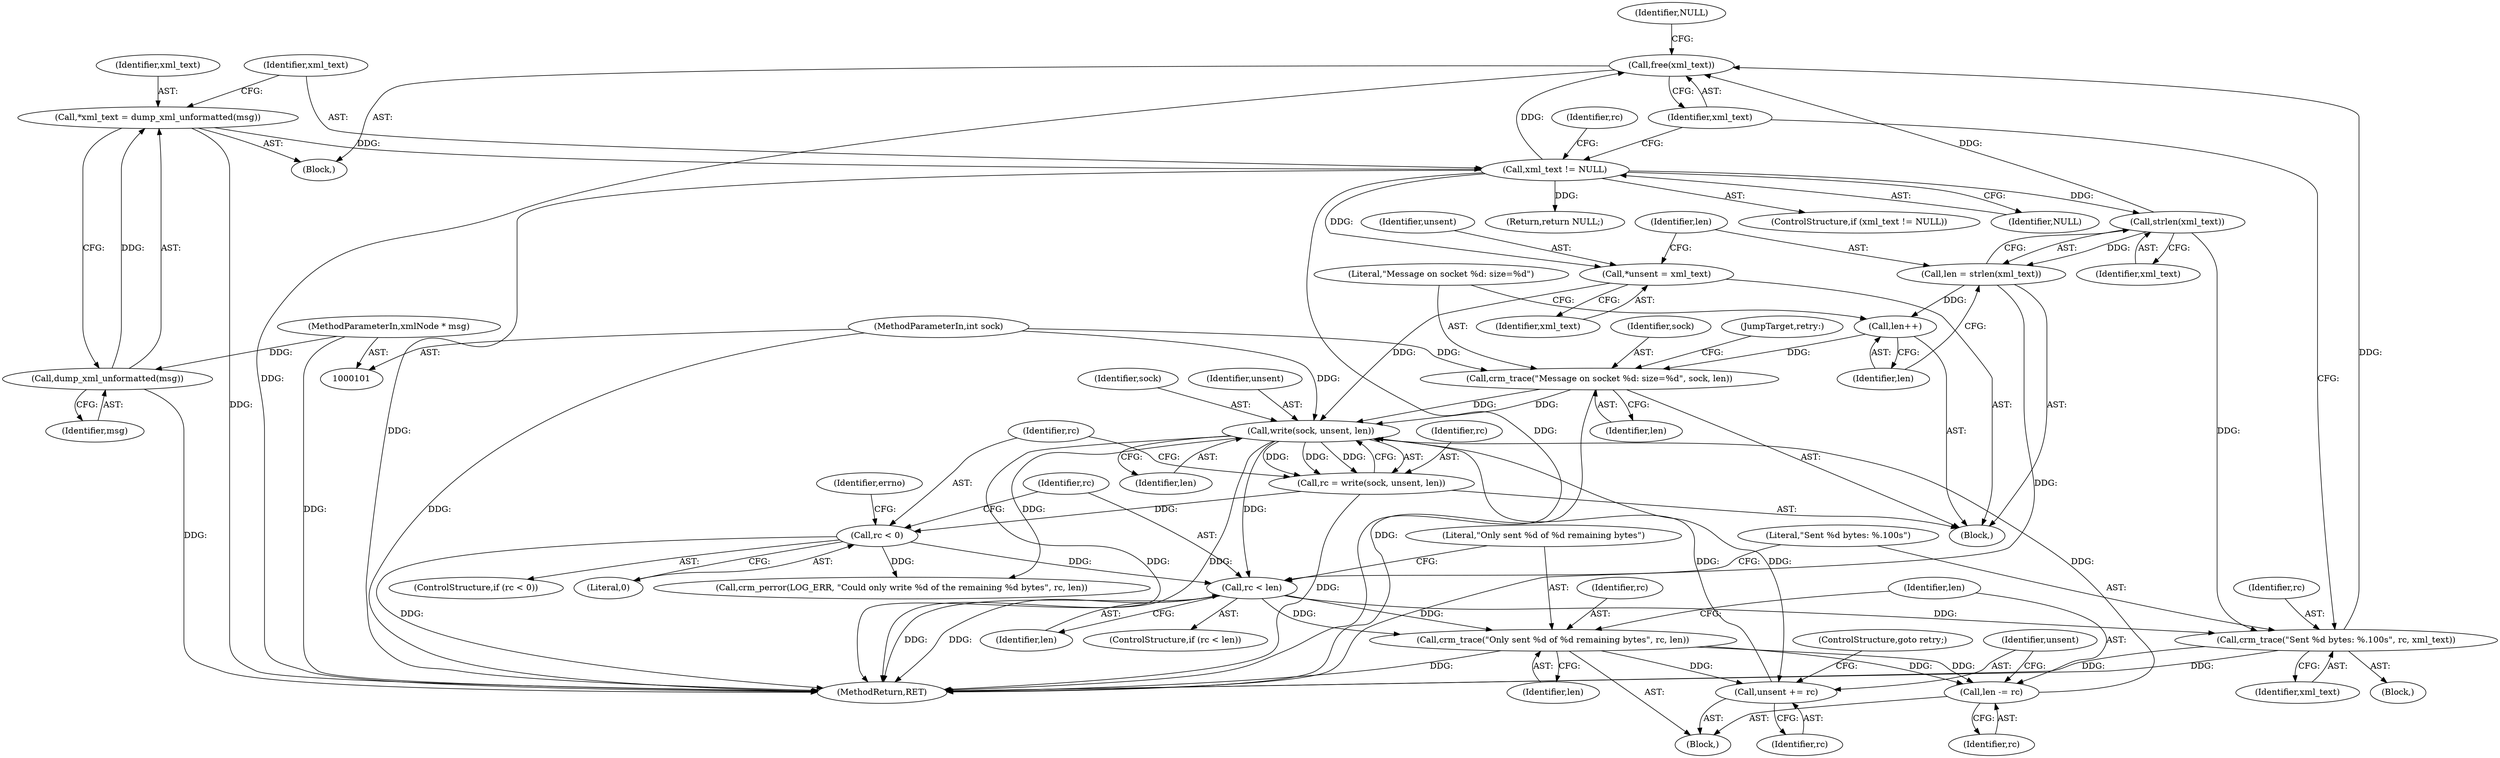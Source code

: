 digraph "1_pacemaker_564f7cc2a51dcd2f28ab12a13394f31be5aa3c93_14@API" {
"1000184" [label="(Call,free(xml_text))"];
"1000126" [label="(Call,strlen(xml_text))"];
"1000111" [label="(Call,xml_text != NULL)"];
"1000106" [label="(Call,*xml_text = dump_xml_unformatted(msg))"];
"1000108" [label="(Call,dump_xml_unformatted(msg))"];
"1000103" [label="(MethodParameterIn,xmlNode * msg)"];
"1000180" [label="(Call,crm_trace(\"Sent %d bytes: %.100s\", rc, xml_text))"];
"1000163" [label="(Call,rc < len)"];
"1000142" [label="(Call,rc < 0)"];
"1000135" [label="(Call,rc = write(sock, unsent, len))"];
"1000137" [label="(Call,write(sock, unsent, len))"];
"1000130" [label="(Call,crm_trace(\"Message on socket %d: size=%d\", sock, len))"];
"1000102" [label="(MethodParameterIn,int sock)"];
"1000128" [label="(Call,len++)"];
"1000124" [label="(Call,len = strlen(xml_text))"];
"1000120" [label="(Call,*unsent = xml_text)"];
"1000174" [label="(Call,unsent += rc)"];
"1000167" [label="(Call,crm_trace(\"Only sent %d of %d remaining bytes\", rc, len))"];
"1000171" [label="(Call,len -= rc)"];
"1000125" [label="(Identifier,len)"];
"1000164" [label="(Identifier,rc)"];
"1000138" [label="(Identifier,sock)"];
"1000170" [label="(Identifier,len)"];
"1000165" [label="(Identifier,len)"];
"1000104" [label="(Block,)"];
"1000183" [label="(Identifier,xml_text)"];
"1000155" [label="(Call,crm_perror(LOG_ERR, \"Could only write %d of the remaining %d bytes\", rc, len))"];
"1000180" [label="(Call,crm_trace(\"Sent %d bytes: %.100s\", rc, xml_text))"];
"1000141" [label="(ControlStructure,if (rc < 0))"];
"1000163" [label="(Call,rc < len)"];
"1000175" [label="(Identifier,unsent)"];
"1000182" [label="(Identifier,rc)"];
"1000173" [label="(Identifier,rc)"];
"1000176" [label="(Identifier,rc)"];
"1000177" [label="(ControlStructure,goto retry;)"];
"1000122" [label="(Identifier,xml_text)"];
"1000127" [label="(Identifier,xml_text)"];
"1000144" [label="(Literal,0)"];
"1000179" [label="(Block,)"];
"1000136" [label="(Identifier,rc)"];
"1000112" [label="(Identifier,xml_text)"];
"1000114" [label="(Block,)"];
"1000166" [label="(Block,)"];
"1000106" [label="(Call,*xml_text = dump_xml_unformatted(msg))"];
"1000172" [label="(Identifier,len)"];
"1000181" [label="(Literal,\"Sent %d bytes: %.100s\")"];
"1000129" [label="(Identifier,len)"];
"1000167" [label="(Call,crm_trace(\"Only sent %d of %d remaining bytes\", rc, len))"];
"1000188" [label="(MethodReturn,RET)"];
"1000174" [label="(Call,unsent += rc)"];
"1000103" [label="(MethodParameterIn,xmlNode * msg)"];
"1000110" [label="(ControlStructure,if (xml_text != NULL))"];
"1000187" [label="(Identifier,NULL)"];
"1000126" [label="(Call,strlen(xml_text))"];
"1000124" [label="(Call,len = strlen(xml_text))"];
"1000109" [label="(Identifier,msg)"];
"1000162" [label="(ControlStructure,if (rc < len))"];
"1000184" [label="(Call,free(xml_text))"];
"1000113" [label="(Identifier,NULL)"];
"1000147" [label="(Identifier,errno)"];
"1000117" [label="(Identifier,rc)"];
"1000185" [label="(Identifier,xml_text)"];
"1000142" [label="(Call,rc < 0)"];
"1000120" [label="(Call,*unsent = xml_text)"];
"1000130" [label="(Call,crm_trace(\"Message on socket %d: size=%d\", sock, len))"];
"1000108" [label="(Call,dump_xml_unformatted(msg))"];
"1000140" [label="(Identifier,len)"];
"1000131" [label="(Literal,\"Message on socket %d: size=%d\")"];
"1000134" [label="(JumpTarget,retry:)"];
"1000169" [label="(Identifier,rc)"];
"1000121" [label="(Identifier,unsent)"];
"1000132" [label="(Identifier,sock)"];
"1000143" [label="(Identifier,rc)"];
"1000135" [label="(Call,rc = write(sock, unsent, len))"];
"1000139" [label="(Identifier,unsent)"];
"1000102" [label="(MethodParameterIn,int sock)"];
"1000171" [label="(Call,len -= rc)"];
"1000133" [label="(Identifier,len)"];
"1000168" [label="(Literal,\"Only sent %d of %d remaining bytes\")"];
"1000111" [label="(Call,xml_text != NULL)"];
"1000186" [label="(Return,return NULL;)"];
"1000128" [label="(Call,len++)"];
"1000107" [label="(Identifier,xml_text)"];
"1000137" [label="(Call,write(sock, unsent, len))"];
"1000184" -> "1000104"  [label="AST: "];
"1000184" -> "1000185"  [label="CFG: "];
"1000185" -> "1000184"  [label="AST: "];
"1000187" -> "1000184"  [label="CFG: "];
"1000184" -> "1000188"  [label="DDG: "];
"1000126" -> "1000184"  [label="DDG: "];
"1000111" -> "1000184"  [label="DDG: "];
"1000180" -> "1000184"  [label="DDG: "];
"1000126" -> "1000124"  [label="AST: "];
"1000126" -> "1000127"  [label="CFG: "];
"1000127" -> "1000126"  [label="AST: "];
"1000124" -> "1000126"  [label="CFG: "];
"1000126" -> "1000124"  [label="DDG: "];
"1000111" -> "1000126"  [label="DDG: "];
"1000126" -> "1000180"  [label="DDG: "];
"1000111" -> "1000110"  [label="AST: "];
"1000111" -> "1000113"  [label="CFG: "];
"1000112" -> "1000111"  [label="AST: "];
"1000113" -> "1000111"  [label="AST: "];
"1000117" -> "1000111"  [label="CFG: "];
"1000185" -> "1000111"  [label="CFG: "];
"1000111" -> "1000188"  [label="DDG: "];
"1000111" -> "1000188"  [label="DDG: "];
"1000106" -> "1000111"  [label="DDG: "];
"1000111" -> "1000120"  [label="DDG: "];
"1000111" -> "1000186"  [label="DDG: "];
"1000106" -> "1000104"  [label="AST: "];
"1000106" -> "1000108"  [label="CFG: "];
"1000107" -> "1000106"  [label="AST: "];
"1000108" -> "1000106"  [label="AST: "];
"1000112" -> "1000106"  [label="CFG: "];
"1000106" -> "1000188"  [label="DDG: "];
"1000108" -> "1000106"  [label="DDG: "];
"1000108" -> "1000109"  [label="CFG: "];
"1000109" -> "1000108"  [label="AST: "];
"1000108" -> "1000188"  [label="DDG: "];
"1000103" -> "1000108"  [label="DDG: "];
"1000103" -> "1000101"  [label="AST: "];
"1000103" -> "1000188"  [label="DDG: "];
"1000180" -> "1000179"  [label="AST: "];
"1000180" -> "1000183"  [label="CFG: "];
"1000181" -> "1000180"  [label="AST: "];
"1000182" -> "1000180"  [label="AST: "];
"1000183" -> "1000180"  [label="AST: "];
"1000185" -> "1000180"  [label="CFG: "];
"1000180" -> "1000188"  [label="DDG: "];
"1000180" -> "1000188"  [label="DDG: "];
"1000163" -> "1000180"  [label="DDG: "];
"1000163" -> "1000162"  [label="AST: "];
"1000163" -> "1000165"  [label="CFG: "];
"1000164" -> "1000163"  [label="AST: "];
"1000165" -> "1000163"  [label="AST: "];
"1000168" -> "1000163"  [label="CFG: "];
"1000181" -> "1000163"  [label="CFG: "];
"1000163" -> "1000188"  [label="DDG: "];
"1000163" -> "1000188"  [label="DDG: "];
"1000142" -> "1000163"  [label="DDG: "];
"1000137" -> "1000163"  [label="DDG: "];
"1000163" -> "1000167"  [label="DDG: "];
"1000163" -> "1000167"  [label="DDG: "];
"1000142" -> "1000141"  [label="AST: "];
"1000142" -> "1000144"  [label="CFG: "];
"1000143" -> "1000142"  [label="AST: "];
"1000144" -> "1000142"  [label="AST: "];
"1000147" -> "1000142"  [label="CFG: "];
"1000164" -> "1000142"  [label="CFG: "];
"1000142" -> "1000188"  [label="DDG: "];
"1000135" -> "1000142"  [label="DDG: "];
"1000142" -> "1000155"  [label="DDG: "];
"1000135" -> "1000114"  [label="AST: "];
"1000135" -> "1000137"  [label="CFG: "];
"1000136" -> "1000135"  [label="AST: "];
"1000137" -> "1000135"  [label="AST: "];
"1000143" -> "1000135"  [label="CFG: "];
"1000135" -> "1000188"  [label="DDG: "];
"1000137" -> "1000135"  [label="DDG: "];
"1000137" -> "1000135"  [label="DDG: "];
"1000137" -> "1000135"  [label="DDG: "];
"1000137" -> "1000140"  [label="CFG: "];
"1000138" -> "1000137"  [label="AST: "];
"1000139" -> "1000137"  [label="AST: "];
"1000140" -> "1000137"  [label="AST: "];
"1000137" -> "1000188"  [label="DDG: "];
"1000137" -> "1000188"  [label="DDG: "];
"1000130" -> "1000137"  [label="DDG: "];
"1000130" -> "1000137"  [label="DDG: "];
"1000102" -> "1000137"  [label="DDG: "];
"1000120" -> "1000137"  [label="DDG: "];
"1000174" -> "1000137"  [label="DDG: "];
"1000171" -> "1000137"  [label="DDG: "];
"1000137" -> "1000155"  [label="DDG: "];
"1000137" -> "1000174"  [label="DDG: "];
"1000130" -> "1000114"  [label="AST: "];
"1000130" -> "1000133"  [label="CFG: "];
"1000131" -> "1000130"  [label="AST: "];
"1000132" -> "1000130"  [label="AST: "];
"1000133" -> "1000130"  [label="AST: "];
"1000134" -> "1000130"  [label="CFG: "];
"1000130" -> "1000188"  [label="DDG: "];
"1000102" -> "1000130"  [label="DDG: "];
"1000128" -> "1000130"  [label="DDG: "];
"1000102" -> "1000101"  [label="AST: "];
"1000102" -> "1000188"  [label="DDG: "];
"1000128" -> "1000114"  [label="AST: "];
"1000128" -> "1000129"  [label="CFG: "];
"1000129" -> "1000128"  [label="AST: "];
"1000131" -> "1000128"  [label="CFG: "];
"1000124" -> "1000128"  [label="DDG: "];
"1000124" -> "1000114"  [label="AST: "];
"1000125" -> "1000124"  [label="AST: "];
"1000129" -> "1000124"  [label="CFG: "];
"1000124" -> "1000188"  [label="DDG: "];
"1000120" -> "1000114"  [label="AST: "];
"1000120" -> "1000122"  [label="CFG: "];
"1000121" -> "1000120"  [label="AST: "];
"1000122" -> "1000120"  [label="AST: "];
"1000125" -> "1000120"  [label="CFG: "];
"1000174" -> "1000166"  [label="AST: "];
"1000174" -> "1000176"  [label="CFG: "];
"1000175" -> "1000174"  [label="AST: "];
"1000176" -> "1000174"  [label="AST: "];
"1000177" -> "1000174"  [label="CFG: "];
"1000167" -> "1000174"  [label="DDG: "];
"1000167" -> "1000166"  [label="AST: "];
"1000167" -> "1000170"  [label="CFG: "];
"1000168" -> "1000167"  [label="AST: "];
"1000169" -> "1000167"  [label="AST: "];
"1000170" -> "1000167"  [label="AST: "];
"1000172" -> "1000167"  [label="CFG: "];
"1000167" -> "1000188"  [label="DDG: "];
"1000167" -> "1000171"  [label="DDG: "];
"1000167" -> "1000171"  [label="DDG: "];
"1000171" -> "1000166"  [label="AST: "];
"1000171" -> "1000173"  [label="CFG: "];
"1000172" -> "1000171"  [label="AST: "];
"1000173" -> "1000171"  [label="AST: "];
"1000175" -> "1000171"  [label="CFG: "];
}
